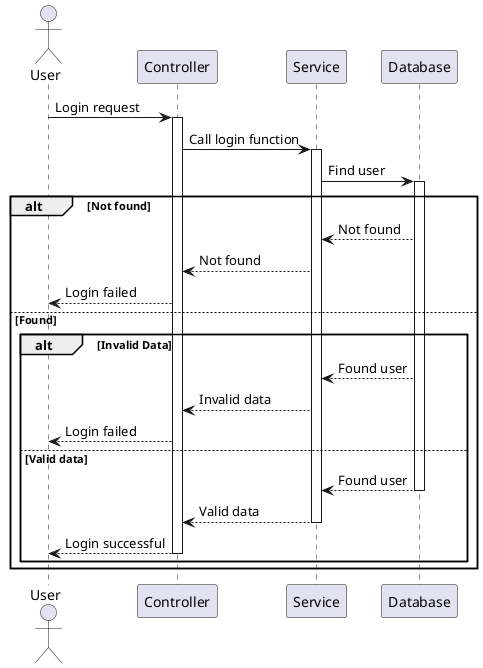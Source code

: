 @startuml
actor User as User

participant Controller
participant Service 
participant Database 

User -> Controller: Login request
activate Controller
Controller -> Service: Call login function
activate Service
Service->Database: Find user
activate Database
alt Not found 
    Database --> Service:Not found
    Service --> Controller: Not found
    Controller--> User: Login failed
else Found
    alt Invalid Data
    Database --> Service:Found user
    Service --> Controller: Invalid data
    Controller-->User: Login failed
    else Valid data
    Database --> Service:Found user
    deactivate Database
    Service --> Controller: Valid data
    deactivate Service
    Controller-->User: Login successful
    deactivate Controller
    end
end 
@enduml